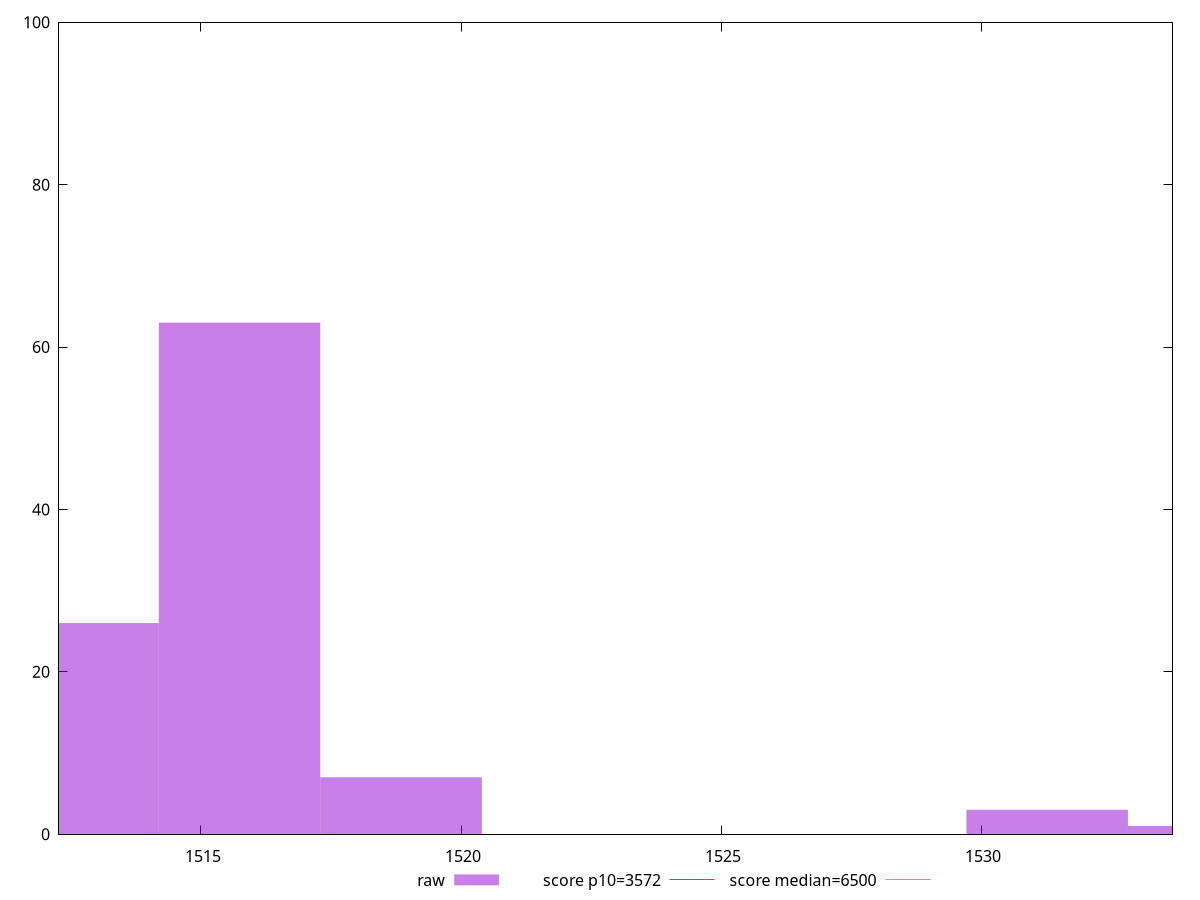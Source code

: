 reset

$raw <<EOF
1515.7411713542504 63
1518.8471983447303 7
1512.6351443637702 26
1531.2713063066503 3
1534.3773332971305 1
EOF

set key outside below
set boxwidth 3.106026990480021
set xrange [1512.2695999999999:1533.681]
set yrange [0:100]
set trange [0:100]
set style fill transparent solid 0.5 noborder

set parametric
set terminal svg size 640, 490 enhanced background rgb 'white'
set output "reprap/first-cpu-idle/samples/pages+cached+noexternal+nojs/raw/histogram.svg"

plot $raw title "raw" with boxes, \
     3572,t title "score p10=3572", \
     6500,t title "score median=6500"

reset
